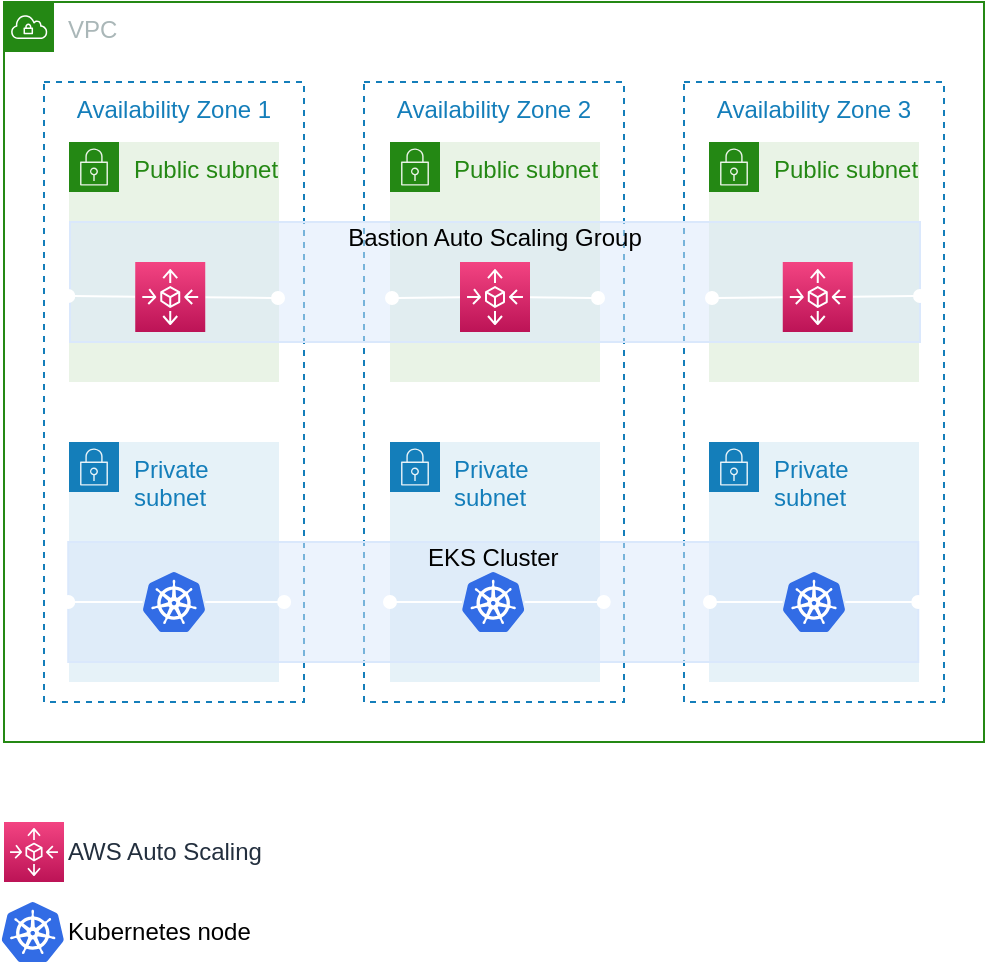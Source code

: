 <mxfile version="13.1.6" type="google"><diagram id="YoNmxFGK2ToPrbJoioO6" name="Page-1"><mxGraphModel dx="946" dy="565" grid="1" gridSize="10" guides="1" tooltips="1" connect="1" arrows="1" fold="1" page="1" pageScale="1" pageWidth="850" pageHeight="1100" math="0" shadow="0"><root><mxCell id="0"/><mxCell id="1" parent="0"/><mxCell id="cx1fgNPNKUuCyR0ZwqMY-2" value="VPC" style="points=[[0,0],[0.25,0],[0.5,0],[0.75,0],[1,0],[1,0.25],[1,0.5],[1,0.75],[1,1],[0.75,1],[0.5,1],[0.25,1],[0,1],[0,0.75],[0,0.5],[0,0.25]];outlineConnect=0;gradientColor=none;html=1;whiteSpace=wrap;fontSize=12;fontStyle=0;shape=mxgraph.aws4.group;grIcon=mxgraph.aws4.group_vpc;strokeColor=#248814;fillColor=none;verticalAlign=top;align=left;spacingLeft=30;fontColor=#AAB7B8;dashed=0;" vertex="1" parent="1"><mxGeometry x="180" y="870" width="490" height="370" as="geometry"/></mxCell><mxCell id="cx1fgNPNKUuCyR0ZwqMY-3" value="Availability Zone 1" style="fillColor=none;strokeColor=#147EBA;dashed=1;verticalAlign=top;fontStyle=0;fontColor=#147EBA;" vertex="1" parent="1"><mxGeometry x="200" y="910" width="130" height="310" as="geometry"/></mxCell><mxCell id="cx1fgNPNKUuCyR0ZwqMY-4" value="Availability Zone 2" style="fillColor=none;strokeColor=#147EBA;dashed=1;verticalAlign=top;fontStyle=0;fontColor=#147EBA;" vertex="1" parent="1"><mxGeometry x="360" y="910" width="130" height="310" as="geometry"/></mxCell><mxCell id="cx1fgNPNKUuCyR0ZwqMY-5" value="Availability Zone 3" style="fillColor=none;strokeColor=#147EBA;dashed=1;verticalAlign=top;fontStyle=0;fontColor=#147EBA;" vertex="1" parent="1"><mxGeometry x="520" y="910" width="130" height="310" as="geometry"/></mxCell><mxCell id="cx1fgNPNKUuCyR0ZwqMY-6" value="Private subnet" style="points=[[0,0],[0.25,0],[0.5,0],[0.75,0],[1,0],[1,0.25],[1,0.5],[1,0.75],[1,1],[0.75,1],[0.5,1],[0.25,1],[0,1],[0,0.75],[0,0.5],[0,0.25]];outlineConnect=0;gradientColor=none;html=1;whiteSpace=wrap;fontSize=12;fontStyle=0;shape=mxgraph.aws4.group;grIcon=mxgraph.aws4.group_security_group;grStroke=0;strokeColor=#147EBA;fillColor=#E6F2F8;verticalAlign=top;align=left;spacingLeft=30;fontColor=#147EBA;dashed=0;" vertex="1" parent="1"><mxGeometry x="212.5" y="1090" width="105" height="120" as="geometry"/></mxCell><mxCell id="cx1fgNPNKUuCyR0ZwqMY-7" value="Private subnet" style="points=[[0,0],[0.25,0],[0.5,0],[0.75,0],[1,0],[1,0.25],[1,0.5],[1,0.75],[1,1],[0.75,1],[0.5,1],[0.25,1],[0,1],[0,0.75],[0,0.5],[0,0.25]];outlineConnect=0;gradientColor=none;html=1;whiteSpace=wrap;fontSize=12;fontStyle=0;shape=mxgraph.aws4.group;grIcon=mxgraph.aws4.group_security_group;grStroke=0;strokeColor=#147EBA;fillColor=#E6F2F8;verticalAlign=top;align=left;spacingLeft=30;fontColor=#147EBA;dashed=0;" vertex="1" parent="1"><mxGeometry x="373" y="1090" width="105" height="120" as="geometry"/></mxCell><mxCell id="cx1fgNPNKUuCyR0ZwqMY-8" value="Private subnet" style="points=[[0,0],[0.25,0],[0.5,0],[0.75,0],[1,0],[1,0.25],[1,0.5],[1,0.75],[1,1],[0.75,1],[0.5,1],[0.25,1],[0,1],[0,0.75],[0,0.5],[0,0.25]];outlineConnect=0;gradientColor=none;html=1;whiteSpace=wrap;fontSize=12;fontStyle=0;shape=mxgraph.aws4.group;grIcon=mxgraph.aws4.group_security_group;grStroke=0;strokeColor=#147EBA;fillColor=#E6F2F8;verticalAlign=top;align=left;spacingLeft=30;fontColor=#147EBA;dashed=0;" vertex="1" parent="1"><mxGeometry x="532.5" y="1090" width="105" height="120" as="geometry"/></mxCell><mxCell id="cx1fgNPNKUuCyR0ZwqMY-9" value="Public subnet" style="points=[[0,0],[0.25,0],[0.5,0],[0.75,0],[1,0],[1,0.25],[1,0.5],[1,0.75],[1,1],[0.75,1],[0.5,1],[0.25,1],[0,1],[0,0.75],[0,0.5],[0,0.25]];outlineConnect=0;gradientColor=none;html=1;whiteSpace=wrap;fontSize=12;fontStyle=0;shape=mxgraph.aws4.group;grIcon=mxgraph.aws4.group_security_group;grStroke=0;strokeColor=#248814;fillColor=#E9F3E6;verticalAlign=top;align=left;spacingLeft=30;fontColor=#248814;dashed=0;" vertex="1" parent="1"><mxGeometry x="212.5" y="940" width="105" height="120" as="geometry"/></mxCell><mxCell id="cx1fgNPNKUuCyR0ZwqMY-10" value="Public subnet" style="points=[[0,0],[0.25,0],[0.5,0],[0.75,0],[1,0],[1,0.25],[1,0.5],[1,0.75],[1,1],[0.75,1],[0.5,1],[0.25,1],[0,1],[0,0.75],[0,0.5],[0,0.25]];outlineConnect=0;gradientColor=none;html=1;whiteSpace=wrap;fontSize=12;fontStyle=0;shape=mxgraph.aws4.group;grIcon=mxgraph.aws4.group_security_group;grStroke=0;strokeColor=#248814;fillColor=#E9F3E6;verticalAlign=top;align=left;spacingLeft=30;fontColor=#248814;dashed=0;" vertex="1" parent="1"><mxGeometry x="373" y="940" width="105" height="120" as="geometry"/></mxCell><mxCell id="cx1fgNPNKUuCyR0ZwqMY-11" value="Public subnet" style="points=[[0,0],[0.25,0],[0.5,0],[0.75,0],[1,0],[1,0.25],[1,0.5],[1,0.75],[1,1],[0.75,1],[0.5,1],[0.25,1],[0,1],[0,0.75],[0,0.5],[0,0.25]];outlineConnect=0;gradientColor=none;html=1;whiteSpace=wrap;fontSize=12;fontStyle=0;shape=mxgraph.aws4.group;grIcon=mxgraph.aws4.group_security_group;grStroke=0;strokeColor=#248814;fillColor=#E9F3E6;verticalAlign=top;align=left;spacingLeft=30;fontColor=#248814;dashed=0;" vertex="1" parent="1"><mxGeometry x="532.5" y="940" width="105" height="120" as="geometry"/></mxCell><mxCell id="cx1fgNPNKUuCyR0ZwqMY-18" value="EKS Cluster" style="fillColor=#dae8fc;strokeColor=#DAE8FC;verticalAlign=top;fontStyle=0;spacingTop=-6;fillOpacity=50;" vertex="1" parent="1"><mxGeometry x="212.12" y="1140" width="425" height="60" as="geometry"/></mxCell><mxCell id="cx1fgNPNKUuCyR0ZwqMY-30" style="edgeStyle=none;rounded=0;orthogonalLoop=1;jettySize=auto;html=1;entryX=0.63;entryY=0.5;entryDx=0;entryDy=0;entryPerimeter=0;startArrow=none;startFill=0;endArrow=oval;endFill=1;strokeColor=#FFFFFF;" edge="1" parent="1" source="cx1fgNPNKUuCyR0ZwqMY-13" target="cx1fgNPNKUuCyR0ZwqMY-18"><mxGeometry relative="1" as="geometry"/></mxCell><mxCell id="cx1fgNPNKUuCyR0ZwqMY-31" style="edgeStyle=none;rounded=0;orthogonalLoop=1;jettySize=auto;html=1;startArrow=none;startFill=0;endArrow=oval;endFill=1;strokeColor=#FFFFFF;" edge="1" parent="1" source="cx1fgNPNKUuCyR0ZwqMY-13"><mxGeometry relative="1" as="geometry"><mxPoint x="373" y="1170" as="targetPoint"/></mxGeometry></mxCell><mxCell id="cx1fgNPNKUuCyR0ZwqMY-13" value="" style="aspect=fixed;html=1;points=[];align=center;image;fontSize=12;image=img/lib/mscae/Kubernetes.svg;" vertex="1" parent="1"><mxGeometry x="408.99" y="1155" width="31.25" height="30" as="geometry"/></mxCell><mxCell id="cx1fgNPNKUuCyR0ZwqMY-32" style="edgeStyle=none;rounded=0;orthogonalLoop=1;jettySize=auto;html=1;startArrow=none;startFill=0;endArrow=oval;endFill=1;strokeColor=#FFFFFF;" edge="1" parent="1" source="cx1fgNPNKUuCyR0ZwqMY-14" target="cx1fgNPNKUuCyR0ZwqMY-18"><mxGeometry relative="1" as="geometry"/></mxCell><mxCell id="cx1fgNPNKUuCyR0ZwqMY-33" style="edgeStyle=none;rounded=0;orthogonalLoop=1;jettySize=auto;html=1;startArrow=none;startFill=0;endArrow=oval;endFill=1;strokeColor=#FFFFFF;" edge="1" parent="1" source="cx1fgNPNKUuCyR0ZwqMY-14"><mxGeometry relative="1" as="geometry"><mxPoint x="533" y="1170" as="targetPoint"/></mxGeometry></mxCell><mxCell id="cx1fgNPNKUuCyR0ZwqMY-14" value="" style="aspect=fixed;html=1;points=[];align=center;image;fontSize=12;image=img/lib/mscae/Kubernetes.svg;" vertex="1" parent="1"><mxGeometry x="569.38" y="1155" width="31.25" height="30" as="geometry"/></mxCell><mxCell id="cx1fgNPNKUuCyR0ZwqMY-26" style="edgeStyle=none;rounded=0;orthogonalLoop=1;jettySize=auto;html=1;startArrow=none;startFill=0;endArrow=oval;endFill=1;strokeColor=#FFFFFF;" edge="1" parent="1" source="cx1fgNPNKUuCyR0ZwqMY-12" target="cx1fgNPNKUuCyR0ZwqMY-18"><mxGeometry relative="1" as="geometry"/></mxCell><mxCell id="cx1fgNPNKUuCyR0ZwqMY-27" style="edgeStyle=none;rounded=0;orthogonalLoop=1;jettySize=auto;html=1;entryX=0.254;entryY=0.5;entryDx=0;entryDy=0;entryPerimeter=0;startArrow=none;startFill=0;endArrow=oval;endFill=1;strokeColor=#FFFFFF;" edge="1" parent="1" source="cx1fgNPNKUuCyR0ZwqMY-12" target="cx1fgNPNKUuCyR0ZwqMY-18"><mxGeometry relative="1" as="geometry"/></mxCell><mxCell id="cx1fgNPNKUuCyR0ZwqMY-12" value="" style="aspect=fixed;html=1;points=[];align=center;image;fontSize=12;image=img/lib/mscae/Kubernetes.svg;" vertex="1" parent="1"><mxGeometry x="249.37" y="1155" width="31.25" height="30" as="geometry"/></mxCell><mxCell id="cx1fgNPNKUuCyR0ZwqMY-37" value="Bastion Auto Scaling Group" style="fillColor=#dae8fc;strokeColor=#DAE8FC;verticalAlign=top;fontStyle=0;spacingTop=-6;fillOpacity=50;" vertex="1" parent="1"><mxGeometry x="213" y="980" width="425" height="60" as="geometry"/></mxCell><mxCell id="cx1fgNPNKUuCyR0ZwqMY-42" style="edgeStyle=none;rounded=0;orthogonalLoop=1;jettySize=auto;html=1;entryX=-0.002;entryY=0.617;entryDx=0;entryDy=0;entryPerimeter=0;startArrow=none;startFill=0;endArrow=oval;endFill=1;strokeColor=#FFFFFF;" edge="1" parent="1" source="cx1fgNPNKUuCyR0ZwqMY-39" target="cx1fgNPNKUuCyR0ZwqMY-37"><mxGeometry relative="1" as="geometry"/></mxCell><mxCell id="cx1fgNPNKUuCyR0ZwqMY-43" style="edgeStyle=none;rounded=0;orthogonalLoop=1;jettySize=auto;html=1;startArrow=none;startFill=0;endArrow=oval;endFill=1;strokeColor=#FFFFFF;" edge="1" parent="1" source="cx1fgNPNKUuCyR0ZwqMY-39"><mxGeometry relative="1" as="geometry"><mxPoint x="317" y="1018" as="targetPoint"/></mxGeometry></mxCell><mxCell id="cx1fgNPNKUuCyR0ZwqMY-39" value="" style="outlineConnect=0;fontColor=#232F3E;gradientColor=#F34482;gradientDirection=north;fillColor=#BC1356;strokeColor=#ffffff;dashed=0;verticalLabelPosition=bottom;verticalAlign=top;align=center;html=1;fontSize=12;fontStyle=0;aspect=fixed;shape=mxgraph.aws4.resourceIcon;resIcon=mxgraph.aws4.autoscaling;" vertex="1" parent="1"><mxGeometry x="245.62" y="1000" width="35" height="35" as="geometry"/></mxCell><mxCell id="cx1fgNPNKUuCyR0ZwqMY-44" style="edgeStyle=none;rounded=0;orthogonalLoop=1;jettySize=auto;html=1;startArrow=none;startFill=0;endArrow=oval;endFill=1;strokeColor=#FFFFFF;" edge="1" parent="1" source="cx1fgNPNKUuCyR0ZwqMY-40"><mxGeometry relative="1" as="geometry"><mxPoint x="477" y="1018" as="targetPoint"/></mxGeometry></mxCell><mxCell id="cx1fgNPNKUuCyR0ZwqMY-45" style="edgeStyle=none;rounded=0;orthogonalLoop=1;jettySize=auto;html=1;startArrow=none;startFill=0;endArrow=oval;endFill=1;strokeColor=#FFFFFF;" edge="1" parent="1" source="cx1fgNPNKUuCyR0ZwqMY-40"><mxGeometry relative="1" as="geometry"><mxPoint x="374" y="1018" as="targetPoint"/></mxGeometry></mxCell><mxCell id="cx1fgNPNKUuCyR0ZwqMY-40" value="" style="outlineConnect=0;fontColor=#232F3E;gradientColor=#F34482;gradientDirection=north;fillColor=#BC1356;strokeColor=#ffffff;dashed=0;verticalLabelPosition=bottom;verticalAlign=top;align=center;html=1;fontSize=12;fontStyle=0;aspect=fixed;shape=mxgraph.aws4.resourceIcon;resIcon=mxgraph.aws4.autoscaling;" vertex="1" parent="1"><mxGeometry x="408" y="1000" width="35" height="35" as="geometry"/></mxCell><mxCell id="cx1fgNPNKUuCyR0ZwqMY-46" style="edgeStyle=none;rounded=0;orthogonalLoop=1;jettySize=auto;html=1;entryX=1;entryY=0.617;entryDx=0;entryDy=0;entryPerimeter=0;startArrow=none;startFill=0;endArrow=oval;endFill=1;strokeColor=#FFFFFF;" edge="1" parent="1" source="cx1fgNPNKUuCyR0ZwqMY-41" target="cx1fgNPNKUuCyR0ZwqMY-37"><mxGeometry relative="1" as="geometry"/></mxCell><mxCell id="cx1fgNPNKUuCyR0ZwqMY-47" style="edgeStyle=none;rounded=0;orthogonalLoop=1;jettySize=auto;html=1;startArrow=none;startFill=0;endArrow=oval;endFill=1;strokeColor=#FFFFFF;" edge="1" parent="1" source="cx1fgNPNKUuCyR0ZwqMY-41"><mxGeometry relative="1" as="geometry"><mxPoint x="534" y="1018" as="targetPoint"/></mxGeometry></mxCell><mxCell id="cx1fgNPNKUuCyR0ZwqMY-41" value="" style="outlineConnect=0;fontColor=#232F3E;gradientColor=#F34482;gradientDirection=north;fillColor=#BC1356;strokeColor=#ffffff;dashed=0;verticalLabelPosition=bottom;verticalAlign=top;align=center;html=1;fontSize=12;fontStyle=0;aspect=fixed;shape=mxgraph.aws4.resourceIcon;resIcon=mxgraph.aws4.autoscaling;" vertex="1" parent="1"><mxGeometry x="569.38" y="1000" width="35" height="35" as="geometry"/></mxCell><mxCell id="cx1fgNPNKUuCyR0ZwqMY-48" value="AWS Auto Scaling" style="outlineConnect=0;fontColor=#232F3E;gradientColor=#F34482;gradientDirection=north;fillColor=#BC1356;strokeColor=#ffffff;dashed=0;verticalLabelPosition=middle;verticalAlign=middle;align=left;html=1;fontSize=12;fontStyle=0;aspect=fixed;shape=mxgraph.aws4.resourceIcon;resIcon=mxgraph.aws4.autoscaling;labelPosition=right;" vertex="1" parent="1"><mxGeometry x="180" y="1280" width="30" height="30" as="geometry"/></mxCell><mxCell id="cx1fgNPNKUuCyR0ZwqMY-49" value="Kubernetes node" style="aspect=fixed;html=1;points=[];align=left;image;fontSize=12;image=img/lib/mscae/Kubernetes.svg;labelPosition=right;verticalLabelPosition=middle;verticalAlign=middle;" vertex="1" parent="1"><mxGeometry x="178.75" y="1320" width="31.25" height="30" as="geometry"/></mxCell></root></mxGraphModel></diagram></mxfile>